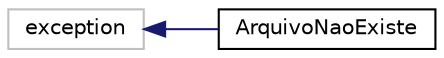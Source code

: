 digraph "Representação gráfica da hiearquia da classe"
{
  edge [fontname="Helvetica",fontsize="10",labelfontname="Helvetica",labelfontsize="10"];
  node [fontname="Helvetica",fontsize="10",shape=record];
  rankdir="LR";
  Node11 [label="exception",height=0.2,width=0.4,color="grey75", fillcolor="white", style="filled"];
  Node11 -> Node0 [dir="back",color="midnightblue",fontsize="10",style="solid",fontname="Helvetica"];
  Node0 [label="ArquivoNaoExiste",height=0.2,width=0.4,color="black", fillcolor="white", style="filled",URL="$classArquivoNaoExiste.html"];
}
